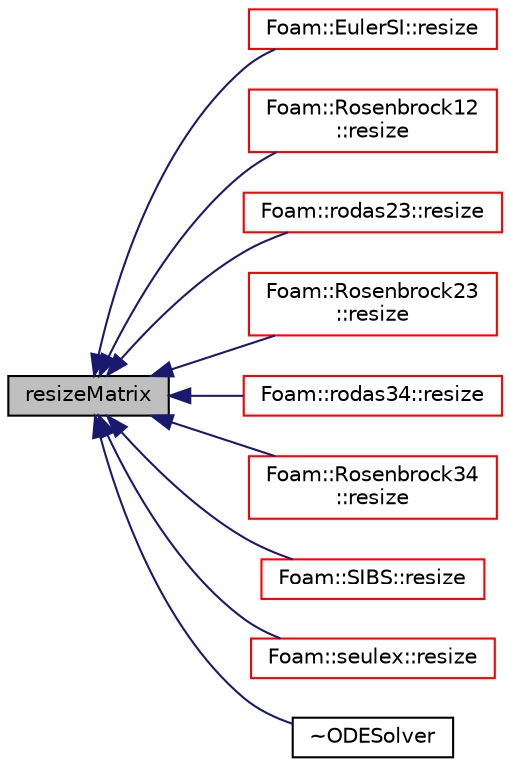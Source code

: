 digraph "resizeMatrix"
{
  bgcolor="transparent";
  edge [fontname="Helvetica",fontsize="10",labelfontname="Helvetica",labelfontsize="10"];
  node [fontname="Helvetica",fontsize="10",shape=record];
  rankdir="LR";
  Node544 [label="resizeMatrix",height=0.2,width=0.4,color="black", fillcolor="grey75", style="filled", fontcolor="black"];
  Node544 -> Node545 [dir="back",color="midnightblue",fontsize="10",style="solid",fontname="Helvetica"];
  Node545 [label="Foam::EulerSI::resize",height=0.2,width=0.4,color="red",URL="$a26685.html#a6f8c40b3cee982c73152b661f079e3c4",tooltip="Resize the ODE solver. "];
  Node544 -> Node547 [dir="back",color="midnightblue",fontsize="10",style="solid",fontname="Helvetica"];
  Node547 [label="Foam::Rosenbrock12\l::resize",height=0.2,width=0.4,color="red",URL="$a26717.html#a6f8c40b3cee982c73152b661f079e3c4",tooltip="Resize the ODE solver. "];
  Node544 -> Node549 [dir="back",color="midnightblue",fontsize="10",style="solid",fontname="Helvetica"];
  Node549 [label="Foam::rodas23::resize",height=0.2,width=0.4,color="red",URL="$a26709.html#a6f8c40b3cee982c73152b661f079e3c4",tooltip="Resize the ODE solver. "];
  Node544 -> Node551 [dir="back",color="midnightblue",fontsize="10",style="solid",fontname="Helvetica"];
  Node551 [label="Foam::Rosenbrock23\l::resize",height=0.2,width=0.4,color="red",URL="$a26721.html#a6f8c40b3cee982c73152b661f079e3c4",tooltip="Resize the ODE solver. "];
  Node544 -> Node553 [dir="back",color="midnightblue",fontsize="10",style="solid",fontname="Helvetica"];
  Node553 [label="Foam::rodas34::resize",height=0.2,width=0.4,color="red",URL="$a26713.html#a6f8c40b3cee982c73152b661f079e3c4",tooltip="Resize the ODE solver. "];
  Node544 -> Node555 [dir="back",color="midnightblue",fontsize="10",style="solid",fontname="Helvetica"];
  Node555 [label="Foam::Rosenbrock34\l::resize",height=0.2,width=0.4,color="red",URL="$a26725.html#a6f8c40b3cee982c73152b661f079e3c4",tooltip="Resize the ODE solver. "];
  Node544 -> Node557 [dir="back",color="midnightblue",fontsize="10",style="solid",fontname="Helvetica"];
  Node557 [label="Foam::SIBS::resize",height=0.2,width=0.4,color="red",URL="$a26733.html#a6f8c40b3cee982c73152b661f079e3c4",tooltip="Resize the ODE solver. "];
  Node544 -> Node559 [dir="back",color="midnightblue",fontsize="10",style="solid",fontname="Helvetica"];
  Node559 [label="Foam::seulex::resize",height=0.2,width=0.4,color="red",URL="$a26729.html#a6f8c40b3cee982c73152b661f079e3c4",tooltip="Resize the ODE solver. "];
  Node544 -> Node561 [dir="back",color="midnightblue",fontsize="10",style="solid",fontname="Helvetica"];
  Node561 [label="~ODESolver",height=0.2,width=0.4,color="black",URL="$a26689.html#ada8aca080dd426f5addd7412376b2664",tooltip="Destructor. "];
}
